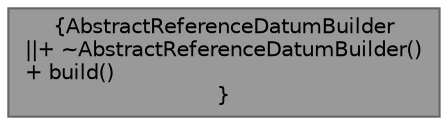 digraph "AbstractReferenceDatumBuilder"
{
 // INTERACTIVE_SVG=YES
 // LATEX_PDF_SIZE
  bgcolor="transparent";
  edge [fontname=Helvetica,fontsize=10,labelfontname=Helvetica,labelfontsize=10];
  node [fontname=Helvetica,fontsize=10,shape=box,height=0.2,width=0.4];
  Node1 [label="{AbstractReferenceDatumBuilder\n||+ ~AbstractReferenceDatumBuilder()\l+ build()\l}",height=0.2,width=0.4,color="gray40", fillcolor="grey60", style="filled", fontcolor="black",tooltip=" "];
}
